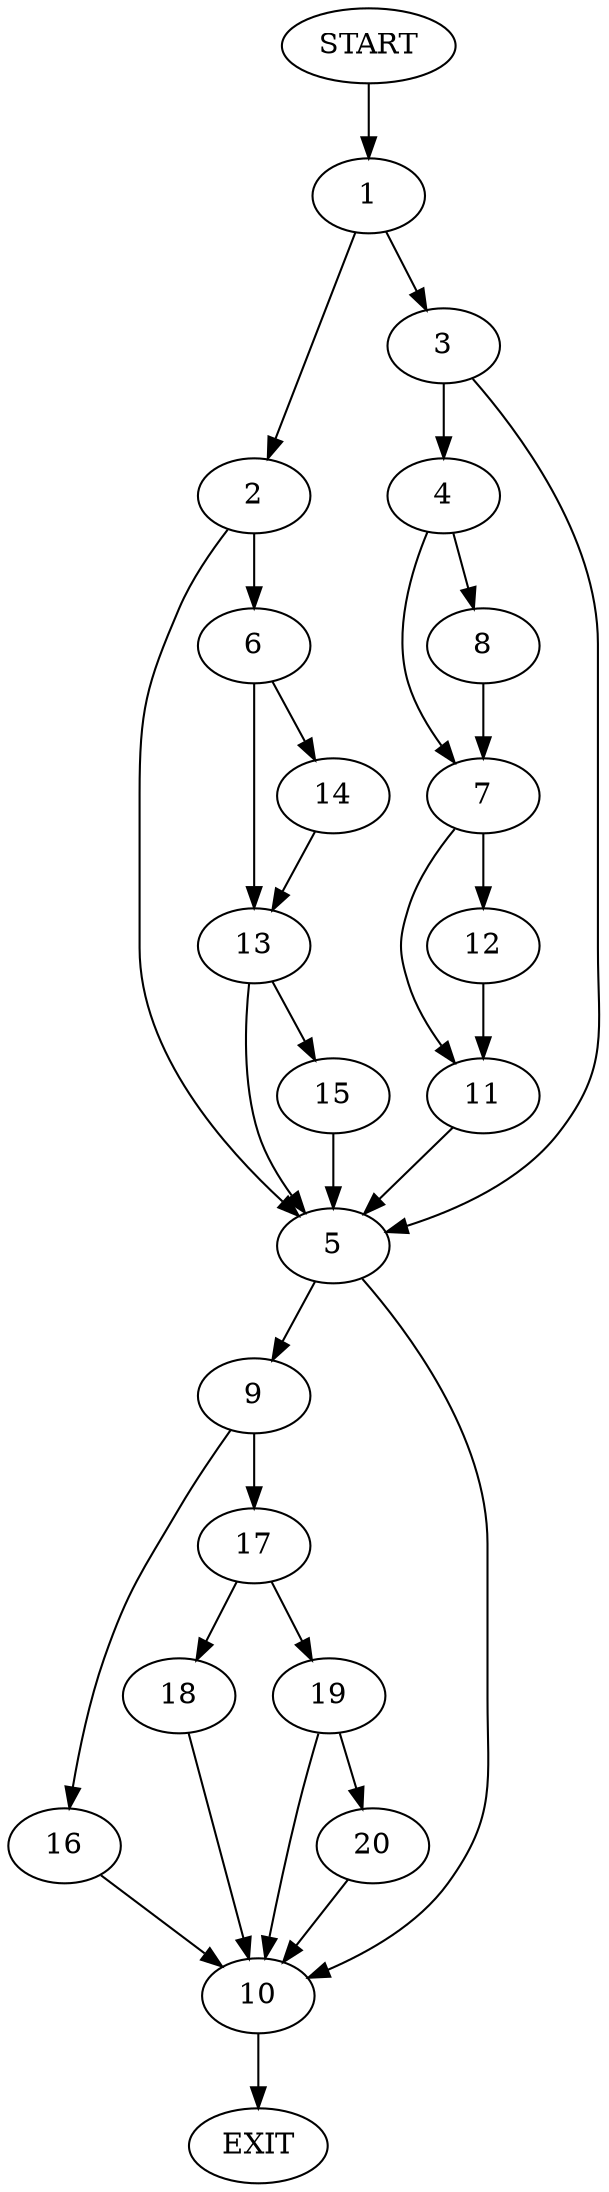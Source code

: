 digraph {
0 [label="START"]
21 [label="EXIT"]
0 -> 1
1 -> 2
1 -> 3
3 -> 4
3 -> 5
2 -> 6
2 -> 5
4 -> 7
4 -> 8
5 -> 9
5 -> 10
8 -> 7
7 -> 11
7 -> 12
11 -> 5
12 -> 11
6 -> 13
6 -> 14
14 -> 13
13 -> 15
13 -> 5
15 -> 5
10 -> 21
9 -> 16
9 -> 17
16 -> 10
17 -> 18
17 -> 19
18 -> 10
19 -> 20
19 -> 10
20 -> 10
}
